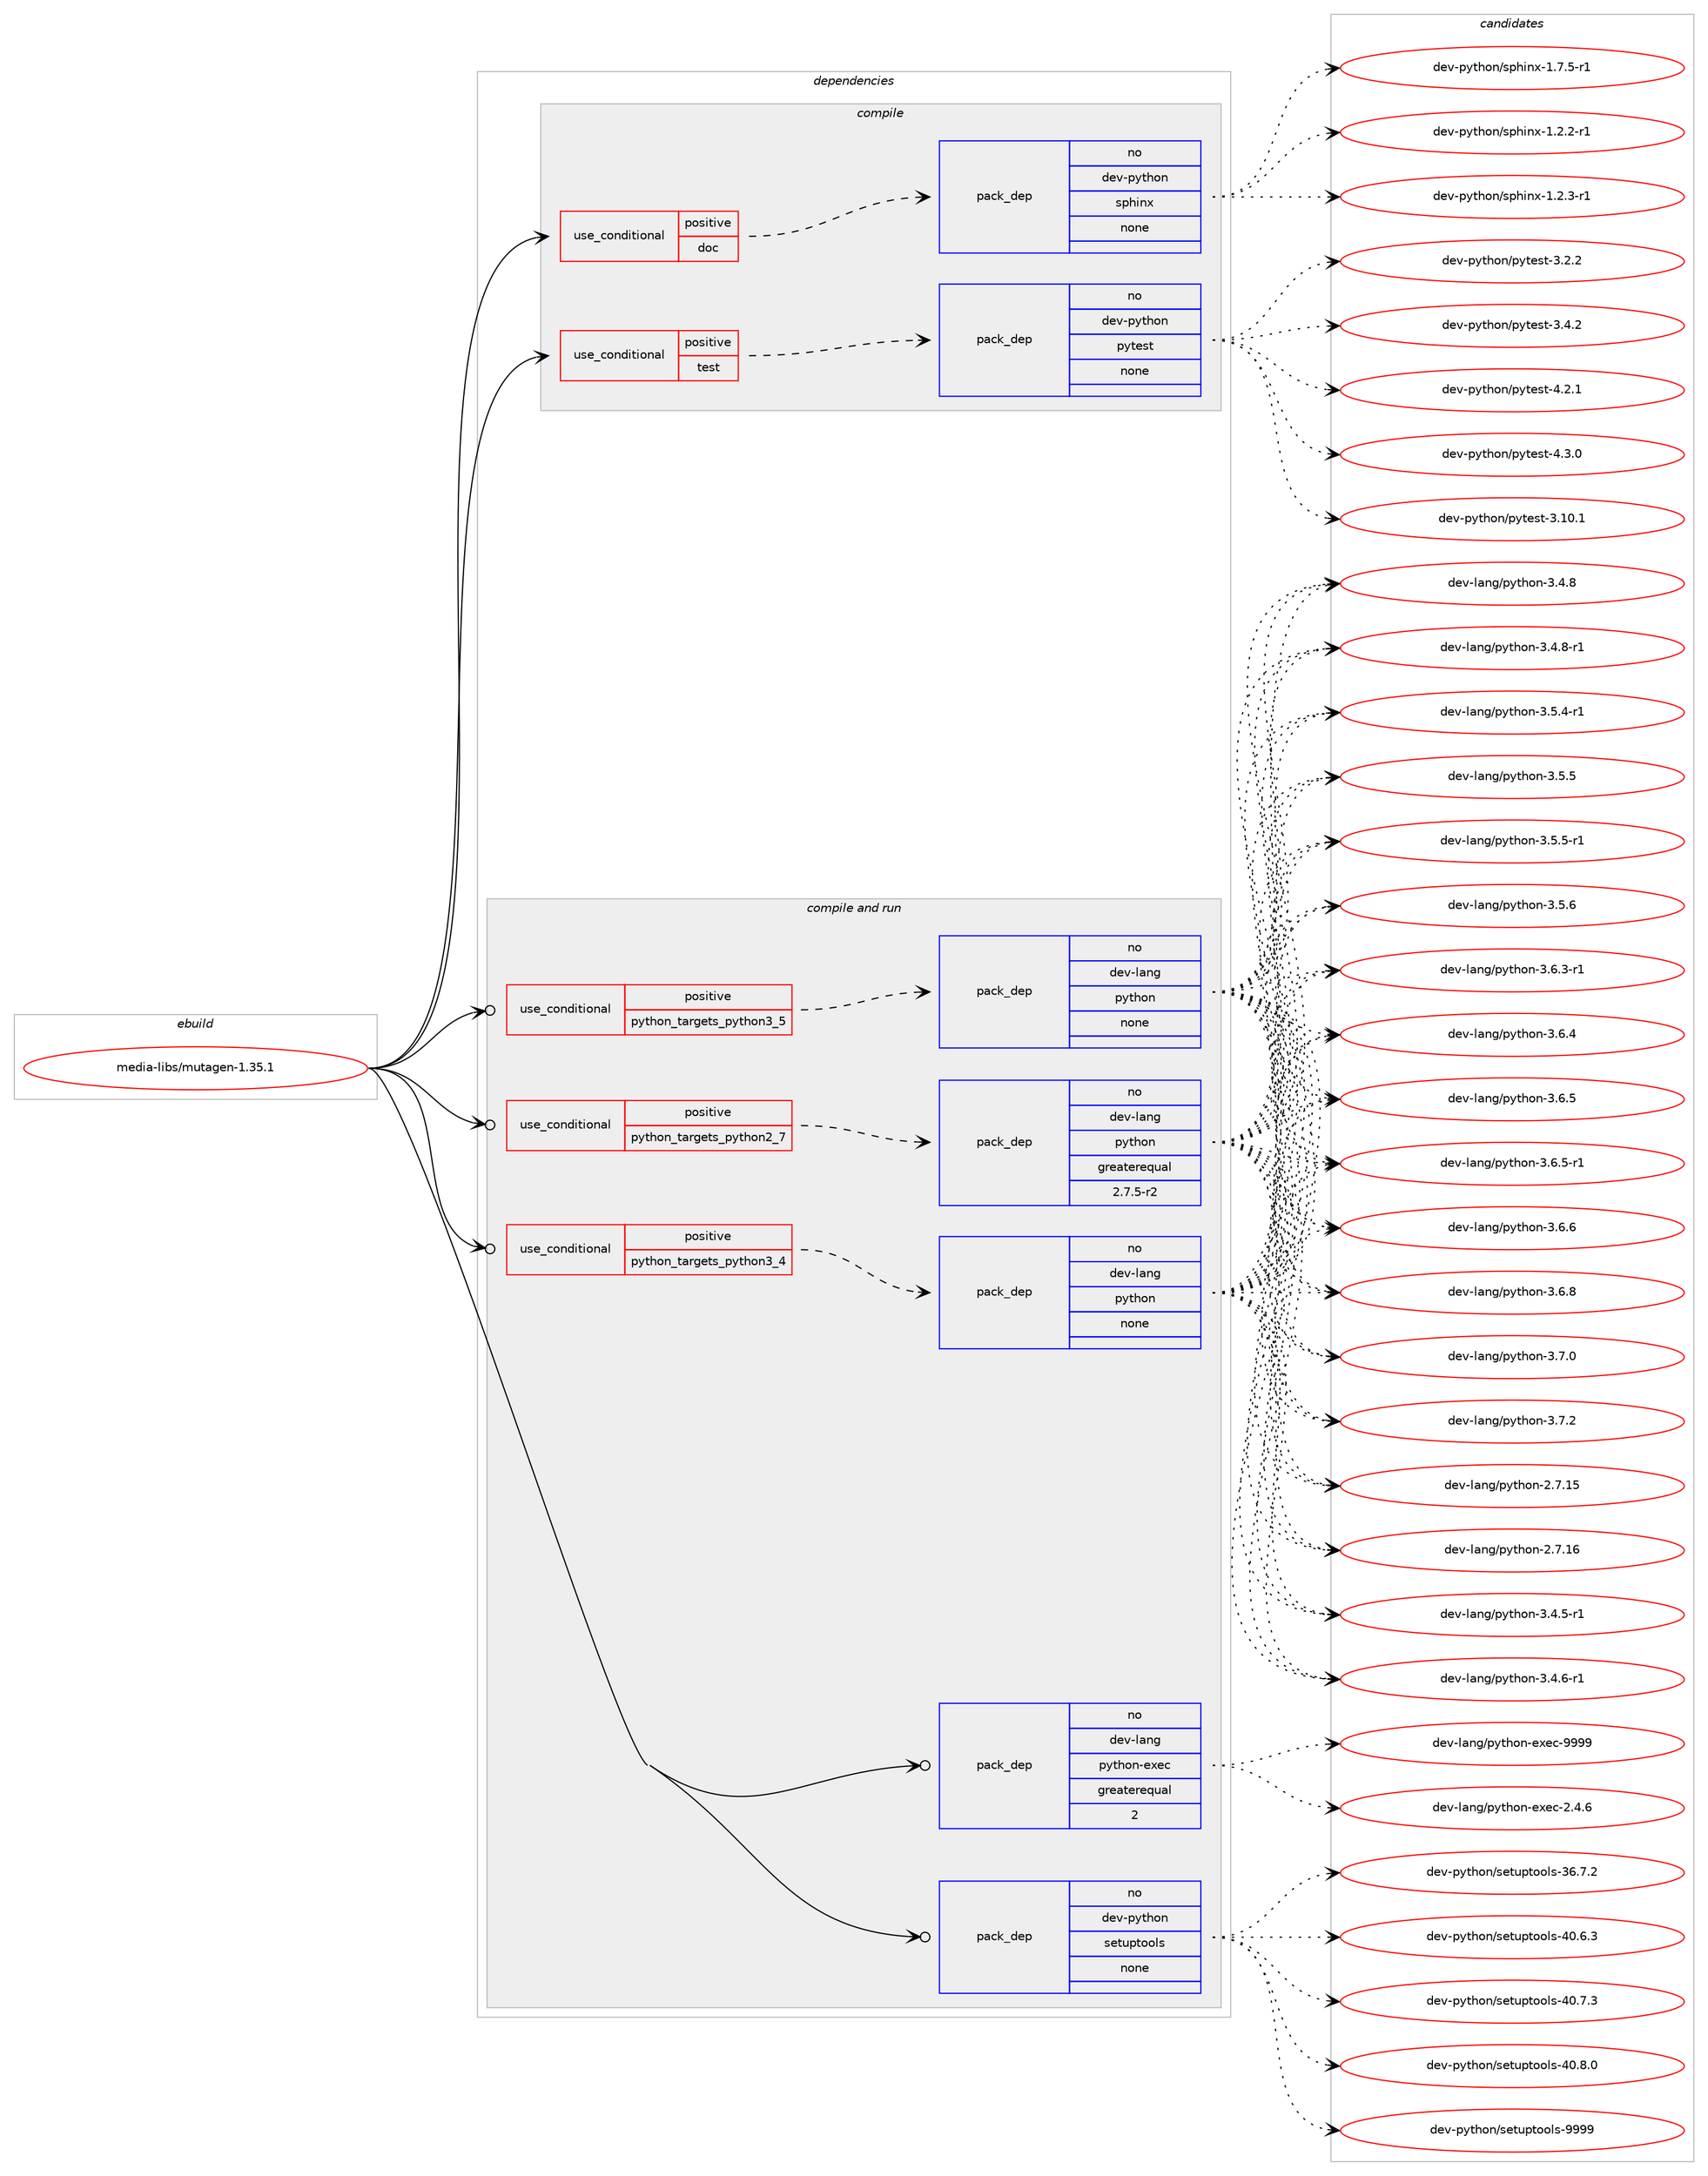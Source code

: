 digraph prolog {

# *************
# Graph options
# *************

newrank=true;
concentrate=true;
compound=true;
graph [rankdir=LR,fontname=Helvetica,fontsize=10,ranksep=1.5];#, ranksep=2.5, nodesep=0.2];
edge  [arrowhead=vee];
node  [fontname=Helvetica,fontsize=10];

# **********
# The ebuild
# **********

subgraph cluster_leftcol {
color=gray;
rank=same;
label=<<i>ebuild</i>>;
id [label="media-libs/mutagen-1.35.1", color=red, width=4, href="../media-libs/mutagen-1.35.1.svg"];
}

# ****************
# The dependencies
# ****************

subgraph cluster_midcol {
color=gray;
label=<<i>dependencies</i>>;
subgraph cluster_compile {
fillcolor="#eeeeee";
style=filled;
label=<<i>compile</i>>;
subgraph cond435479 {
dependency1616648 [label=<<TABLE BORDER="0" CELLBORDER="1" CELLSPACING="0" CELLPADDING="4"><TR><TD ROWSPAN="3" CELLPADDING="10">use_conditional</TD></TR><TR><TD>positive</TD></TR><TR><TD>doc</TD></TR></TABLE>>, shape=none, color=red];
subgraph pack1155129 {
dependency1616649 [label=<<TABLE BORDER="0" CELLBORDER="1" CELLSPACING="0" CELLPADDING="4" WIDTH="220"><TR><TD ROWSPAN="6" CELLPADDING="30">pack_dep</TD></TR><TR><TD WIDTH="110">no</TD></TR><TR><TD>dev-python</TD></TR><TR><TD>sphinx</TD></TR><TR><TD>none</TD></TR><TR><TD></TD></TR></TABLE>>, shape=none, color=blue];
}
dependency1616648:e -> dependency1616649:w [weight=20,style="dashed",arrowhead="vee"];
}
id:e -> dependency1616648:w [weight=20,style="solid",arrowhead="vee"];
subgraph cond435480 {
dependency1616650 [label=<<TABLE BORDER="0" CELLBORDER="1" CELLSPACING="0" CELLPADDING="4"><TR><TD ROWSPAN="3" CELLPADDING="10">use_conditional</TD></TR><TR><TD>positive</TD></TR><TR><TD>test</TD></TR></TABLE>>, shape=none, color=red];
subgraph pack1155130 {
dependency1616651 [label=<<TABLE BORDER="0" CELLBORDER="1" CELLSPACING="0" CELLPADDING="4" WIDTH="220"><TR><TD ROWSPAN="6" CELLPADDING="30">pack_dep</TD></TR><TR><TD WIDTH="110">no</TD></TR><TR><TD>dev-python</TD></TR><TR><TD>pytest</TD></TR><TR><TD>none</TD></TR><TR><TD></TD></TR></TABLE>>, shape=none, color=blue];
}
dependency1616650:e -> dependency1616651:w [weight=20,style="dashed",arrowhead="vee"];
}
id:e -> dependency1616650:w [weight=20,style="solid",arrowhead="vee"];
}
subgraph cluster_compileandrun {
fillcolor="#eeeeee";
style=filled;
label=<<i>compile and run</i>>;
subgraph cond435481 {
dependency1616652 [label=<<TABLE BORDER="0" CELLBORDER="1" CELLSPACING="0" CELLPADDING="4"><TR><TD ROWSPAN="3" CELLPADDING="10">use_conditional</TD></TR><TR><TD>positive</TD></TR><TR><TD>python_targets_python2_7</TD></TR></TABLE>>, shape=none, color=red];
subgraph pack1155131 {
dependency1616653 [label=<<TABLE BORDER="0" CELLBORDER="1" CELLSPACING="0" CELLPADDING="4" WIDTH="220"><TR><TD ROWSPAN="6" CELLPADDING="30">pack_dep</TD></TR><TR><TD WIDTH="110">no</TD></TR><TR><TD>dev-lang</TD></TR><TR><TD>python</TD></TR><TR><TD>greaterequal</TD></TR><TR><TD>2.7.5-r2</TD></TR></TABLE>>, shape=none, color=blue];
}
dependency1616652:e -> dependency1616653:w [weight=20,style="dashed",arrowhead="vee"];
}
id:e -> dependency1616652:w [weight=20,style="solid",arrowhead="odotvee"];
subgraph cond435482 {
dependency1616654 [label=<<TABLE BORDER="0" CELLBORDER="1" CELLSPACING="0" CELLPADDING="4"><TR><TD ROWSPAN="3" CELLPADDING="10">use_conditional</TD></TR><TR><TD>positive</TD></TR><TR><TD>python_targets_python3_4</TD></TR></TABLE>>, shape=none, color=red];
subgraph pack1155132 {
dependency1616655 [label=<<TABLE BORDER="0" CELLBORDER="1" CELLSPACING="0" CELLPADDING="4" WIDTH="220"><TR><TD ROWSPAN="6" CELLPADDING="30">pack_dep</TD></TR><TR><TD WIDTH="110">no</TD></TR><TR><TD>dev-lang</TD></TR><TR><TD>python</TD></TR><TR><TD>none</TD></TR><TR><TD></TD></TR></TABLE>>, shape=none, color=blue];
}
dependency1616654:e -> dependency1616655:w [weight=20,style="dashed",arrowhead="vee"];
}
id:e -> dependency1616654:w [weight=20,style="solid",arrowhead="odotvee"];
subgraph cond435483 {
dependency1616656 [label=<<TABLE BORDER="0" CELLBORDER="1" CELLSPACING="0" CELLPADDING="4"><TR><TD ROWSPAN="3" CELLPADDING="10">use_conditional</TD></TR><TR><TD>positive</TD></TR><TR><TD>python_targets_python3_5</TD></TR></TABLE>>, shape=none, color=red];
subgraph pack1155133 {
dependency1616657 [label=<<TABLE BORDER="0" CELLBORDER="1" CELLSPACING="0" CELLPADDING="4" WIDTH="220"><TR><TD ROWSPAN="6" CELLPADDING="30">pack_dep</TD></TR><TR><TD WIDTH="110">no</TD></TR><TR><TD>dev-lang</TD></TR><TR><TD>python</TD></TR><TR><TD>none</TD></TR><TR><TD></TD></TR></TABLE>>, shape=none, color=blue];
}
dependency1616656:e -> dependency1616657:w [weight=20,style="dashed",arrowhead="vee"];
}
id:e -> dependency1616656:w [weight=20,style="solid",arrowhead="odotvee"];
subgraph pack1155134 {
dependency1616658 [label=<<TABLE BORDER="0" CELLBORDER="1" CELLSPACING="0" CELLPADDING="4" WIDTH="220"><TR><TD ROWSPAN="6" CELLPADDING="30">pack_dep</TD></TR><TR><TD WIDTH="110">no</TD></TR><TR><TD>dev-lang</TD></TR><TR><TD>python-exec</TD></TR><TR><TD>greaterequal</TD></TR><TR><TD>2</TD></TR></TABLE>>, shape=none, color=blue];
}
id:e -> dependency1616658:w [weight=20,style="solid",arrowhead="odotvee"];
subgraph pack1155135 {
dependency1616659 [label=<<TABLE BORDER="0" CELLBORDER="1" CELLSPACING="0" CELLPADDING="4" WIDTH="220"><TR><TD ROWSPAN="6" CELLPADDING="30">pack_dep</TD></TR><TR><TD WIDTH="110">no</TD></TR><TR><TD>dev-python</TD></TR><TR><TD>setuptools</TD></TR><TR><TD>none</TD></TR><TR><TD></TD></TR></TABLE>>, shape=none, color=blue];
}
id:e -> dependency1616659:w [weight=20,style="solid",arrowhead="odotvee"];
}
subgraph cluster_run {
fillcolor="#eeeeee";
style=filled;
label=<<i>run</i>>;
}
}

# **************
# The candidates
# **************

subgraph cluster_choices {
rank=same;
color=gray;
label=<<i>candidates</i>>;

subgraph choice1155129 {
color=black;
nodesep=1;
choice10010111845112121116104111110471151121041051101204549465046504511449 [label="dev-python/sphinx-1.2.2-r1", color=red, width=4,href="../dev-python/sphinx-1.2.2-r1.svg"];
choice10010111845112121116104111110471151121041051101204549465046514511449 [label="dev-python/sphinx-1.2.3-r1", color=red, width=4,href="../dev-python/sphinx-1.2.3-r1.svg"];
choice10010111845112121116104111110471151121041051101204549465546534511449 [label="dev-python/sphinx-1.7.5-r1", color=red, width=4,href="../dev-python/sphinx-1.7.5-r1.svg"];
dependency1616649:e -> choice10010111845112121116104111110471151121041051101204549465046504511449:w [style=dotted,weight="100"];
dependency1616649:e -> choice10010111845112121116104111110471151121041051101204549465046514511449:w [style=dotted,weight="100"];
dependency1616649:e -> choice10010111845112121116104111110471151121041051101204549465546534511449:w [style=dotted,weight="100"];
}
subgraph choice1155130 {
color=black;
nodesep=1;
choice100101118451121211161041111104711212111610111511645514649484649 [label="dev-python/pytest-3.10.1", color=red, width=4,href="../dev-python/pytest-3.10.1.svg"];
choice1001011184511212111610411111047112121116101115116455146504650 [label="dev-python/pytest-3.2.2", color=red, width=4,href="../dev-python/pytest-3.2.2.svg"];
choice1001011184511212111610411111047112121116101115116455146524650 [label="dev-python/pytest-3.4.2", color=red, width=4,href="../dev-python/pytest-3.4.2.svg"];
choice1001011184511212111610411111047112121116101115116455246504649 [label="dev-python/pytest-4.2.1", color=red, width=4,href="../dev-python/pytest-4.2.1.svg"];
choice1001011184511212111610411111047112121116101115116455246514648 [label="dev-python/pytest-4.3.0", color=red, width=4,href="../dev-python/pytest-4.3.0.svg"];
dependency1616651:e -> choice100101118451121211161041111104711212111610111511645514649484649:w [style=dotted,weight="100"];
dependency1616651:e -> choice1001011184511212111610411111047112121116101115116455146504650:w [style=dotted,weight="100"];
dependency1616651:e -> choice1001011184511212111610411111047112121116101115116455146524650:w [style=dotted,weight="100"];
dependency1616651:e -> choice1001011184511212111610411111047112121116101115116455246504649:w [style=dotted,weight="100"];
dependency1616651:e -> choice1001011184511212111610411111047112121116101115116455246514648:w [style=dotted,weight="100"];
}
subgraph choice1155131 {
color=black;
nodesep=1;
choice10010111845108971101034711212111610411111045504655464953 [label="dev-lang/python-2.7.15", color=red, width=4,href="../dev-lang/python-2.7.15.svg"];
choice10010111845108971101034711212111610411111045504655464954 [label="dev-lang/python-2.7.16", color=red, width=4,href="../dev-lang/python-2.7.16.svg"];
choice1001011184510897110103471121211161041111104551465246534511449 [label="dev-lang/python-3.4.5-r1", color=red, width=4,href="../dev-lang/python-3.4.5-r1.svg"];
choice1001011184510897110103471121211161041111104551465246544511449 [label="dev-lang/python-3.4.6-r1", color=red, width=4,href="../dev-lang/python-3.4.6-r1.svg"];
choice100101118451089711010347112121116104111110455146524656 [label="dev-lang/python-3.4.8", color=red, width=4,href="../dev-lang/python-3.4.8.svg"];
choice1001011184510897110103471121211161041111104551465246564511449 [label="dev-lang/python-3.4.8-r1", color=red, width=4,href="../dev-lang/python-3.4.8-r1.svg"];
choice1001011184510897110103471121211161041111104551465346524511449 [label="dev-lang/python-3.5.4-r1", color=red, width=4,href="../dev-lang/python-3.5.4-r1.svg"];
choice100101118451089711010347112121116104111110455146534653 [label="dev-lang/python-3.5.5", color=red, width=4,href="../dev-lang/python-3.5.5.svg"];
choice1001011184510897110103471121211161041111104551465346534511449 [label="dev-lang/python-3.5.5-r1", color=red, width=4,href="../dev-lang/python-3.5.5-r1.svg"];
choice100101118451089711010347112121116104111110455146534654 [label="dev-lang/python-3.5.6", color=red, width=4,href="../dev-lang/python-3.5.6.svg"];
choice1001011184510897110103471121211161041111104551465446514511449 [label="dev-lang/python-3.6.3-r1", color=red, width=4,href="../dev-lang/python-3.6.3-r1.svg"];
choice100101118451089711010347112121116104111110455146544652 [label="dev-lang/python-3.6.4", color=red, width=4,href="../dev-lang/python-3.6.4.svg"];
choice100101118451089711010347112121116104111110455146544653 [label="dev-lang/python-3.6.5", color=red, width=4,href="../dev-lang/python-3.6.5.svg"];
choice1001011184510897110103471121211161041111104551465446534511449 [label="dev-lang/python-3.6.5-r1", color=red, width=4,href="../dev-lang/python-3.6.5-r1.svg"];
choice100101118451089711010347112121116104111110455146544654 [label="dev-lang/python-3.6.6", color=red, width=4,href="../dev-lang/python-3.6.6.svg"];
choice100101118451089711010347112121116104111110455146544656 [label="dev-lang/python-3.6.8", color=red, width=4,href="../dev-lang/python-3.6.8.svg"];
choice100101118451089711010347112121116104111110455146554648 [label="dev-lang/python-3.7.0", color=red, width=4,href="../dev-lang/python-3.7.0.svg"];
choice100101118451089711010347112121116104111110455146554650 [label="dev-lang/python-3.7.2", color=red, width=4,href="../dev-lang/python-3.7.2.svg"];
dependency1616653:e -> choice10010111845108971101034711212111610411111045504655464953:w [style=dotted,weight="100"];
dependency1616653:e -> choice10010111845108971101034711212111610411111045504655464954:w [style=dotted,weight="100"];
dependency1616653:e -> choice1001011184510897110103471121211161041111104551465246534511449:w [style=dotted,weight="100"];
dependency1616653:e -> choice1001011184510897110103471121211161041111104551465246544511449:w [style=dotted,weight="100"];
dependency1616653:e -> choice100101118451089711010347112121116104111110455146524656:w [style=dotted,weight="100"];
dependency1616653:e -> choice1001011184510897110103471121211161041111104551465246564511449:w [style=dotted,weight="100"];
dependency1616653:e -> choice1001011184510897110103471121211161041111104551465346524511449:w [style=dotted,weight="100"];
dependency1616653:e -> choice100101118451089711010347112121116104111110455146534653:w [style=dotted,weight="100"];
dependency1616653:e -> choice1001011184510897110103471121211161041111104551465346534511449:w [style=dotted,weight="100"];
dependency1616653:e -> choice100101118451089711010347112121116104111110455146534654:w [style=dotted,weight="100"];
dependency1616653:e -> choice1001011184510897110103471121211161041111104551465446514511449:w [style=dotted,weight="100"];
dependency1616653:e -> choice100101118451089711010347112121116104111110455146544652:w [style=dotted,weight="100"];
dependency1616653:e -> choice100101118451089711010347112121116104111110455146544653:w [style=dotted,weight="100"];
dependency1616653:e -> choice1001011184510897110103471121211161041111104551465446534511449:w [style=dotted,weight="100"];
dependency1616653:e -> choice100101118451089711010347112121116104111110455146544654:w [style=dotted,weight="100"];
dependency1616653:e -> choice100101118451089711010347112121116104111110455146544656:w [style=dotted,weight="100"];
dependency1616653:e -> choice100101118451089711010347112121116104111110455146554648:w [style=dotted,weight="100"];
dependency1616653:e -> choice100101118451089711010347112121116104111110455146554650:w [style=dotted,weight="100"];
}
subgraph choice1155132 {
color=black;
nodesep=1;
choice10010111845108971101034711212111610411111045504655464953 [label="dev-lang/python-2.7.15", color=red, width=4,href="../dev-lang/python-2.7.15.svg"];
choice10010111845108971101034711212111610411111045504655464954 [label="dev-lang/python-2.7.16", color=red, width=4,href="../dev-lang/python-2.7.16.svg"];
choice1001011184510897110103471121211161041111104551465246534511449 [label="dev-lang/python-3.4.5-r1", color=red, width=4,href="../dev-lang/python-3.4.5-r1.svg"];
choice1001011184510897110103471121211161041111104551465246544511449 [label="dev-lang/python-3.4.6-r1", color=red, width=4,href="../dev-lang/python-3.4.6-r1.svg"];
choice100101118451089711010347112121116104111110455146524656 [label="dev-lang/python-3.4.8", color=red, width=4,href="../dev-lang/python-3.4.8.svg"];
choice1001011184510897110103471121211161041111104551465246564511449 [label="dev-lang/python-3.4.8-r1", color=red, width=4,href="../dev-lang/python-3.4.8-r1.svg"];
choice1001011184510897110103471121211161041111104551465346524511449 [label="dev-lang/python-3.5.4-r1", color=red, width=4,href="../dev-lang/python-3.5.4-r1.svg"];
choice100101118451089711010347112121116104111110455146534653 [label="dev-lang/python-3.5.5", color=red, width=4,href="../dev-lang/python-3.5.5.svg"];
choice1001011184510897110103471121211161041111104551465346534511449 [label="dev-lang/python-3.5.5-r1", color=red, width=4,href="../dev-lang/python-3.5.5-r1.svg"];
choice100101118451089711010347112121116104111110455146534654 [label="dev-lang/python-3.5.6", color=red, width=4,href="../dev-lang/python-3.5.6.svg"];
choice1001011184510897110103471121211161041111104551465446514511449 [label="dev-lang/python-3.6.3-r1", color=red, width=4,href="../dev-lang/python-3.6.3-r1.svg"];
choice100101118451089711010347112121116104111110455146544652 [label="dev-lang/python-3.6.4", color=red, width=4,href="../dev-lang/python-3.6.4.svg"];
choice100101118451089711010347112121116104111110455146544653 [label="dev-lang/python-3.6.5", color=red, width=4,href="../dev-lang/python-3.6.5.svg"];
choice1001011184510897110103471121211161041111104551465446534511449 [label="dev-lang/python-3.6.5-r1", color=red, width=4,href="../dev-lang/python-3.6.5-r1.svg"];
choice100101118451089711010347112121116104111110455146544654 [label="dev-lang/python-3.6.6", color=red, width=4,href="../dev-lang/python-3.6.6.svg"];
choice100101118451089711010347112121116104111110455146544656 [label="dev-lang/python-3.6.8", color=red, width=4,href="../dev-lang/python-3.6.8.svg"];
choice100101118451089711010347112121116104111110455146554648 [label="dev-lang/python-3.7.0", color=red, width=4,href="../dev-lang/python-3.7.0.svg"];
choice100101118451089711010347112121116104111110455146554650 [label="dev-lang/python-3.7.2", color=red, width=4,href="../dev-lang/python-3.7.2.svg"];
dependency1616655:e -> choice10010111845108971101034711212111610411111045504655464953:w [style=dotted,weight="100"];
dependency1616655:e -> choice10010111845108971101034711212111610411111045504655464954:w [style=dotted,weight="100"];
dependency1616655:e -> choice1001011184510897110103471121211161041111104551465246534511449:w [style=dotted,weight="100"];
dependency1616655:e -> choice1001011184510897110103471121211161041111104551465246544511449:w [style=dotted,weight="100"];
dependency1616655:e -> choice100101118451089711010347112121116104111110455146524656:w [style=dotted,weight="100"];
dependency1616655:e -> choice1001011184510897110103471121211161041111104551465246564511449:w [style=dotted,weight="100"];
dependency1616655:e -> choice1001011184510897110103471121211161041111104551465346524511449:w [style=dotted,weight="100"];
dependency1616655:e -> choice100101118451089711010347112121116104111110455146534653:w [style=dotted,weight="100"];
dependency1616655:e -> choice1001011184510897110103471121211161041111104551465346534511449:w [style=dotted,weight="100"];
dependency1616655:e -> choice100101118451089711010347112121116104111110455146534654:w [style=dotted,weight="100"];
dependency1616655:e -> choice1001011184510897110103471121211161041111104551465446514511449:w [style=dotted,weight="100"];
dependency1616655:e -> choice100101118451089711010347112121116104111110455146544652:w [style=dotted,weight="100"];
dependency1616655:e -> choice100101118451089711010347112121116104111110455146544653:w [style=dotted,weight="100"];
dependency1616655:e -> choice1001011184510897110103471121211161041111104551465446534511449:w [style=dotted,weight="100"];
dependency1616655:e -> choice100101118451089711010347112121116104111110455146544654:w [style=dotted,weight="100"];
dependency1616655:e -> choice100101118451089711010347112121116104111110455146544656:w [style=dotted,weight="100"];
dependency1616655:e -> choice100101118451089711010347112121116104111110455146554648:w [style=dotted,weight="100"];
dependency1616655:e -> choice100101118451089711010347112121116104111110455146554650:w [style=dotted,weight="100"];
}
subgraph choice1155133 {
color=black;
nodesep=1;
choice10010111845108971101034711212111610411111045504655464953 [label="dev-lang/python-2.7.15", color=red, width=4,href="../dev-lang/python-2.7.15.svg"];
choice10010111845108971101034711212111610411111045504655464954 [label="dev-lang/python-2.7.16", color=red, width=4,href="../dev-lang/python-2.7.16.svg"];
choice1001011184510897110103471121211161041111104551465246534511449 [label="dev-lang/python-3.4.5-r1", color=red, width=4,href="../dev-lang/python-3.4.5-r1.svg"];
choice1001011184510897110103471121211161041111104551465246544511449 [label="dev-lang/python-3.4.6-r1", color=red, width=4,href="../dev-lang/python-3.4.6-r1.svg"];
choice100101118451089711010347112121116104111110455146524656 [label="dev-lang/python-3.4.8", color=red, width=4,href="../dev-lang/python-3.4.8.svg"];
choice1001011184510897110103471121211161041111104551465246564511449 [label="dev-lang/python-3.4.8-r1", color=red, width=4,href="../dev-lang/python-3.4.8-r1.svg"];
choice1001011184510897110103471121211161041111104551465346524511449 [label="dev-lang/python-3.5.4-r1", color=red, width=4,href="../dev-lang/python-3.5.4-r1.svg"];
choice100101118451089711010347112121116104111110455146534653 [label="dev-lang/python-3.5.5", color=red, width=4,href="../dev-lang/python-3.5.5.svg"];
choice1001011184510897110103471121211161041111104551465346534511449 [label="dev-lang/python-3.5.5-r1", color=red, width=4,href="../dev-lang/python-3.5.5-r1.svg"];
choice100101118451089711010347112121116104111110455146534654 [label="dev-lang/python-3.5.6", color=red, width=4,href="../dev-lang/python-3.5.6.svg"];
choice1001011184510897110103471121211161041111104551465446514511449 [label="dev-lang/python-3.6.3-r1", color=red, width=4,href="../dev-lang/python-3.6.3-r1.svg"];
choice100101118451089711010347112121116104111110455146544652 [label="dev-lang/python-3.6.4", color=red, width=4,href="../dev-lang/python-3.6.4.svg"];
choice100101118451089711010347112121116104111110455146544653 [label="dev-lang/python-3.6.5", color=red, width=4,href="../dev-lang/python-3.6.5.svg"];
choice1001011184510897110103471121211161041111104551465446534511449 [label="dev-lang/python-3.6.5-r1", color=red, width=4,href="../dev-lang/python-3.6.5-r1.svg"];
choice100101118451089711010347112121116104111110455146544654 [label="dev-lang/python-3.6.6", color=red, width=4,href="../dev-lang/python-3.6.6.svg"];
choice100101118451089711010347112121116104111110455146544656 [label="dev-lang/python-3.6.8", color=red, width=4,href="../dev-lang/python-3.6.8.svg"];
choice100101118451089711010347112121116104111110455146554648 [label="dev-lang/python-3.7.0", color=red, width=4,href="../dev-lang/python-3.7.0.svg"];
choice100101118451089711010347112121116104111110455146554650 [label="dev-lang/python-3.7.2", color=red, width=4,href="../dev-lang/python-3.7.2.svg"];
dependency1616657:e -> choice10010111845108971101034711212111610411111045504655464953:w [style=dotted,weight="100"];
dependency1616657:e -> choice10010111845108971101034711212111610411111045504655464954:w [style=dotted,weight="100"];
dependency1616657:e -> choice1001011184510897110103471121211161041111104551465246534511449:w [style=dotted,weight="100"];
dependency1616657:e -> choice1001011184510897110103471121211161041111104551465246544511449:w [style=dotted,weight="100"];
dependency1616657:e -> choice100101118451089711010347112121116104111110455146524656:w [style=dotted,weight="100"];
dependency1616657:e -> choice1001011184510897110103471121211161041111104551465246564511449:w [style=dotted,weight="100"];
dependency1616657:e -> choice1001011184510897110103471121211161041111104551465346524511449:w [style=dotted,weight="100"];
dependency1616657:e -> choice100101118451089711010347112121116104111110455146534653:w [style=dotted,weight="100"];
dependency1616657:e -> choice1001011184510897110103471121211161041111104551465346534511449:w [style=dotted,weight="100"];
dependency1616657:e -> choice100101118451089711010347112121116104111110455146534654:w [style=dotted,weight="100"];
dependency1616657:e -> choice1001011184510897110103471121211161041111104551465446514511449:w [style=dotted,weight="100"];
dependency1616657:e -> choice100101118451089711010347112121116104111110455146544652:w [style=dotted,weight="100"];
dependency1616657:e -> choice100101118451089711010347112121116104111110455146544653:w [style=dotted,weight="100"];
dependency1616657:e -> choice1001011184510897110103471121211161041111104551465446534511449:w [style=dotted,weight="100"];
dependency1616657:e -> choice100101118451089711010347112121116104111110455146544654:w [style=dotted,weight="100"];
dependency1616657:e -> choice100101118451089711010347112121116104111110455146544656:w [style=dotted,weight="100"];
dependency1616657:e -> choice100101118451089711010347112121116104111110455146554648:w [style=dotted,weight="100"];
dependency1616657:e -> choice100101118451089711010347112121116104111110455146554650:w [style=dotted,weight="100"];
}
subgraph choice1155134 {
color=black;
nodesep=1;
choice1001011184510897110103471121211161041111104510112010199455046524654 [label="dev-lang/python-exec-2.4.6", color=red, width=4,href="../dev-lang/python-exec-2.4.6.svg"];
choice10010111845108971101034711212111610411111045101120101994557575757 [label="dev-lang/python-exec-9999", color=red, width=4,href="../dev-lang/python-exec-9999.svg"];
dependency1616658:e -> choice1001011184510897110103471121211161041111104510112010199455046524654:w [style=dotted,weight="100"];
dependency1616658:e -> choice10010111845108971101034711212111610411111045101120101994557575757:w [style=dotted,weight="100"];
}
subgraph choice1155135 {
color=black;
nodesep=1;
choice100101118451121211161041111104711510111611711211611111110811545515446554650 [label="dev-python/setuptools-36.7.2", color=red, width=4,href="../dev-python/setuptools-36.7.2.svg"];
choice100101118451121211161041111104711510111611711211611111110811545524846544651 [label="dev-python/setuptools-40.6.3", color=red, width=4,href="../dev-python/setuptools-40.6.3.svg"];
choice100101118451121211161041111104711510111611711211611111110811545524846554651 [label="dev-python/setuptools-40.7.3", color=red, width=4,href="../dev-python/setuptools-40.7.3.svg"];
choice100101118451121211161041111104711510111611711211611111110811545524846564648 [label="dev-python/setuptools-40.8.0", color=red, width=4,href="../dev-python/setuptools-40.8.0.svg"];
choice10010111845112121116104111110471151011161171121161111111081154557575757 [label="dev-python/setuptools-9999", color=red, width=4,href="../dev-python/setuptools-9999.svg"];
dependency1616659:e -> choice100101118451121211161041111104711510111611711211611111110811545515446554650:w [style=dotted,weight="100"];
dependency1616659:e -> choice100101118451121211161041111104711510111611711211611111110811545524846544651:w [style=dotted,weight="100"];
dependency1616659:e -> choice100101118451121211161041111104711510111611711211611111110811545524846554651:w [style=dotted,weight="100"];
dependency1616659:e -> choice100101118451121211161041111104711510111611711211611111110811545524846564648:w [style=dotted,weight="100"];
dependency1616659:e -> choice10010111845112121116104111110471151011161171121161111111081154557575757:w [style=dotted,weight="100"];
}
}

}
